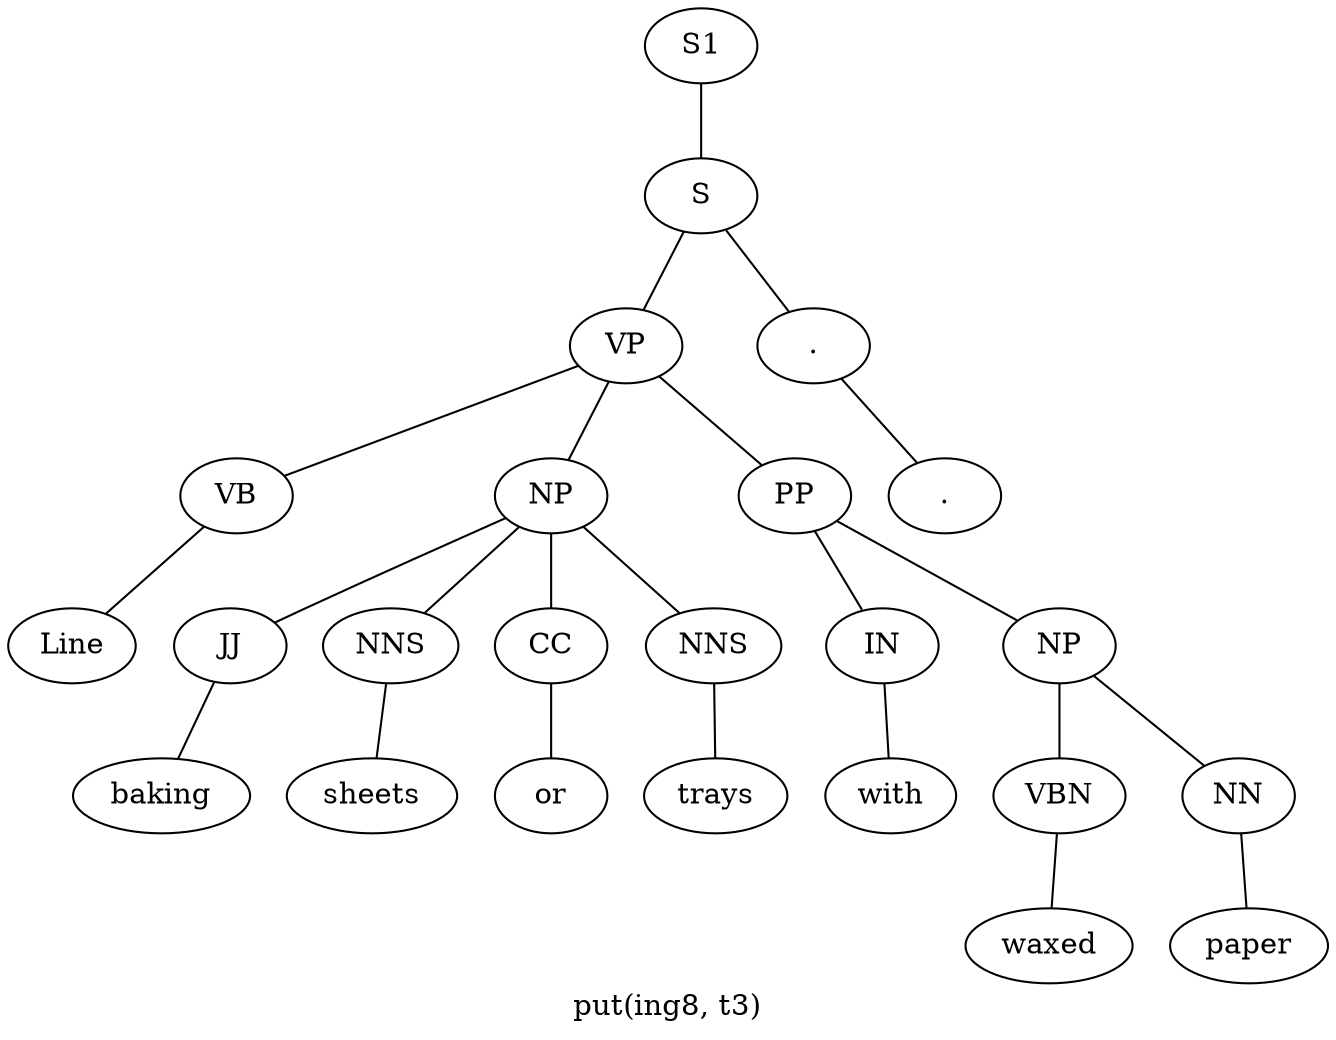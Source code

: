 graph SyntaxGraph {
	label = "put(ing8, t3)";
	Node0 [label="S1"];
	Node1 [label="S"];
	Node2 [label="VP"];
	Node3 [label="VB"];
	Node4 [label="Line"];
	Node5 [label="NP"];
	Node6 [label="JJ"];
	Node7 [label="baking"];
	Node8 [label="NNS"];
	Node9 [label="sheets"];
	Node10 [label="CC"];
	Node11 [label="or"];
	Node12 [label="NNS"];
	Node13 [label="trays"];
	Node14 [label="PP"];
	Node15 [label="IN"];
	Node16 [label="with"];
	Node17 [label="NP"];
	Node18 [label="VBN"];
	Node19 [label="waxed"];
	Node20 [label="NN"];
	Node21 [label="paper"];
	Node22 [label="."];
	Node23 [label="."];

	Node0 -- Node1;
	Node1 -- Node2;
	Node1 -- Node22;
	Node2 -- Node3;
	Node2 -- Node5;
	Node2 -- Node14;
	Node3 -- Node4;
	Node5 -- Node6;
	Node5 -- Node8;
	Node5 -- Node10;
	Node5 -- Node12;
	Node6 -- Node7;
	Node8 -- Node9;
	Node10 -- Node11;
	Node12 -- Node13;
	Node14 -- Node15;
	Node14 -- Node17;
	Node15 -- Node16;
	Node17 -- Node18;
	Node17 -- Node20;
	Node18 -- Node19;
	Node20 -- Node21;
	Node22 -- Node23;
}
